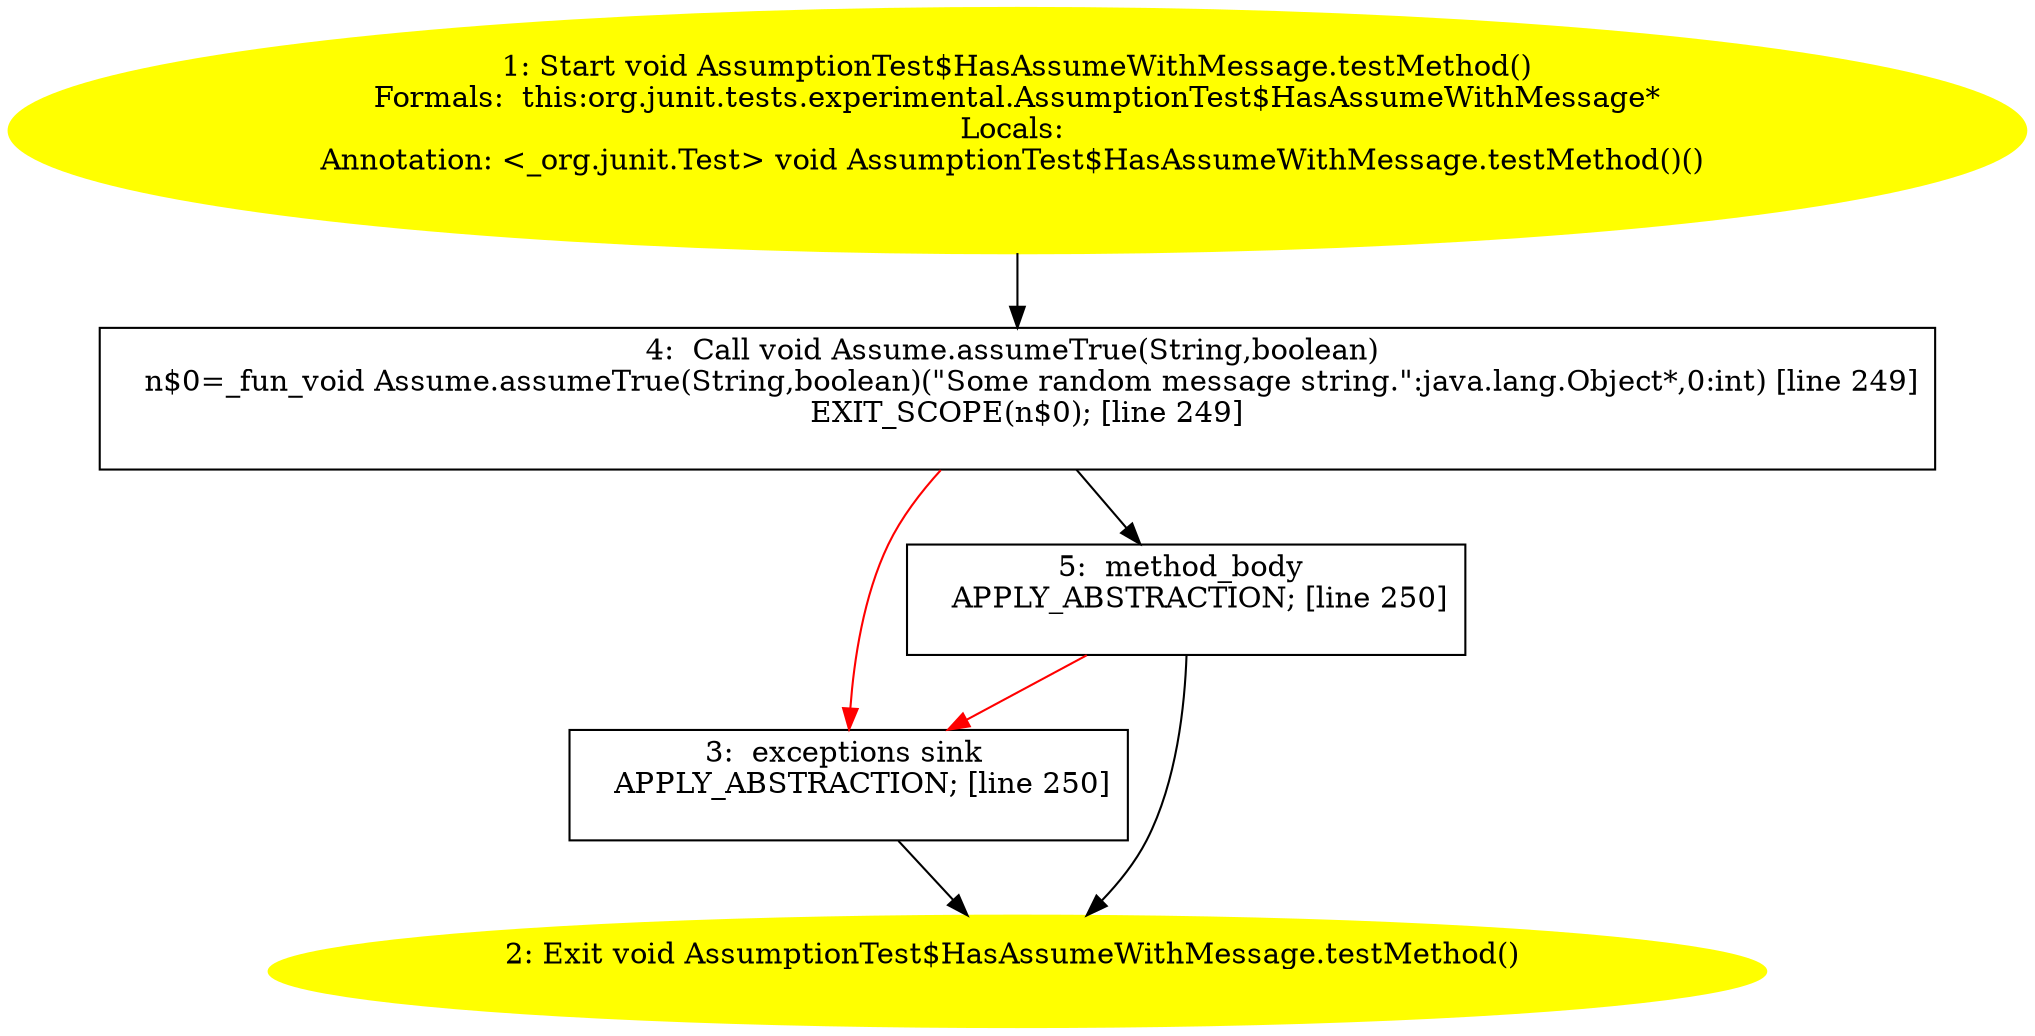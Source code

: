 /* @generated */
digraph cfg {
"org.junit.tests.experimental.AssumptionTest$HasAssumeWithMessage.testMethod():void.d1c1640d710a305a0308a277f43cc734_1" [label="1: Start void AssumptionTest$HasAssumeWithMessage.testMethod()\nFormals:  this:org.junit.tests.experimental.AssumptionTest$HasAssumeWithMessage*\nLocals: \nAnnotation: <_org.junit.Test> void AssumptionTest$HasAssumeWithMessage.testMethod()() \n  " color=yellow style=filled]
	

	 "org.junit.tests.experimental.AssumptionTest$HasAssumeWithMessage.testMethod():void.d1c1640d710a305a0308a277f43cc734_1" -> "org.junit.tests.experimental.AssumptionTest$HasAssumeWithMessage.testMethod():void.d1c1640d710a305a0308a277f43cc734_4" ;
"org.junit.tests.experimental.AssumptionTest$HasAssumeWithMessage.testMethod():void.d1c1640d710a305a0308a277f43cc734_2" [label="2: Exit void AssumptionTest$HasAssumeWithMessage.testMethod() \n  " color=yellow style=filled]
	

"org.junit.tests.experimental.AssumptionTest$HasAssumeWithMessage.testMethod():void.d1c1640d710a305a0308a277f43cc734_3" [label="3:  exceptions sink \n   APPLY_ABSTRACTION; [line 250]\n " shape="box"]
	

	 "org.junit.tests.experimental.AssumptionTest$HasAssumeWithMessage.testMethod():void.d1c1640d710a305a0308a277f43cc734_3" -> "org.junit.tests.experimental.AssumptionTest$HasAssumeWithMessage.testMethod():void.d1c1640d710a305a0308a277f43cc734_2" ;
"org.junit.tests.experimental.AssumptionTest$HasAssumeWithMessage.testMethod():void.d1c1640d710a305a0308a277f43cc734_4" [label="4:  Call void Assume.assumeTrue(String,boolean) \n   n$0=_fun_void Assume.assumeTrue(String,boolean)(\"Some random message string.\":java.lang.Object*,0:int) [line 249]\n  EXIT_SCOPE(n$0); [line 249]\n " shape="box"]
	

	 "org.junit.tests.experimental.AssumptionTest$HasAssumeWithMessage.testMethod():void.d1c1640d710a305a0308a277f43cc734_4" -> "org.junit.tests.experimental.AssumptionTest$HasAssumeWithMessage.testMethod():void.d1c1640d710a305a0308a277f43cc734_5" ;
	 "org.junit.tests.experimental.AssumptionTest$HasAssumeWithMessage.testMethod():void.d1c1640d710a305a0308a277f43cc734_4" -> "org.junit.tests.experimental.AssumptionTest$HasAssumeWithMessage.testMethod():void.d1c1640d710a305a0308a277f43cc734_3" [color="red" ];
"org.junit.tests.experimental.AssumptionTest$HasAssumeWithMessage.testMethod():void.d1c1640d710a305a0308a277f43cc734_5" [label="5:  method_body \n   APPLY_ABSTRACTION; [line 250]\n " shape="box"]
	

	 "org.junit.tests.experimental.AssumptionTest$HasAssumeWithMessage.testMethod():void.d1c1640d710a305a0308a277f43cc734_5" -> "org.junit.tests.experimental.AssumptionTest$HasAssumeWithMessage.testMethod():void.d1c1640d710a305a0308a277f43cc734_2" ;
	 "org.junit.tests.experimental.AssumptionTest$HasAssumeWithMessage.testMethod():void.d1c1640d710a305a0308a277f43cc734_5" -> "org.junit.tests.experimental.AssumptionTest$HasAssumeWithMessage.testMethod():void.d1c1640d710a305a0308a277f43cc734_3" [color="red" ];
}
